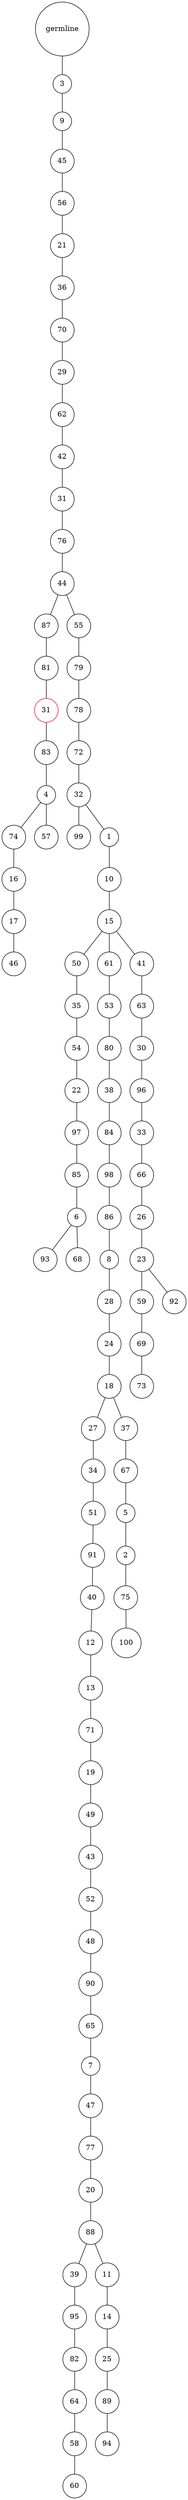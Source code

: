 graph {
	rankdir=UD;
	splines=line;
	node [shape=circle]
	"0x7f86242772b0" [label="germline"];
	"0x7f86242772e0" [label="3"];
	"0x7f86242772b0" -- "0x7f86242772e0" ;
	"0x7f8624277310" [label="9"];
	"0x7f86242772e0" -- "0x7f8624277310" ;
	"0x7f8624277340" [label="45"];
	"0x7f8624277310" -- "0x7f8624277340" ;
	"0x7f8624277370" [label="56"];
	"0x7f8624277340" -- "0x7f8624277370" ;
	"0x7f86242773a0" [label="21"];
	"0x7f8624277370" -- "0x7f86242773a0" ;
	"0x7f86242773d0" [label="36"];
	"0x7f86242773a0" -- "0x7f86242773d0" ;
	"0x7f8624277400" [label="70"];
	"0x7f86242773d0" -- "0x7f8624277400" ;
	"0x7f8624277430" [label="29"];
	"0x7f8624277400" -- "0x7f8624277430" ;
	"0x7f8624277460" [label="62"];
	"0x7f8624277430" -- "0x7f8624277460" ;
	"0x7f8624277490" [label="42"];
	"0x7f8624277460" -- "0x7f8624277490" ;
	"0x7f86242774c0" [label="31"];
	"0x7f8624277490" -- "0x7f86242774c0" ;
	"0x7f86242774f0" [label="76"];
	"0x7f86242774c0" -- "0x7f86242774f0" ;
	"0x7f8624277520" [label="44"];
	"0x7f86242774f0" -- "0x7f8624277520" ;
	"0x7f8624277550" [label="87"];
	"0x7f8624277520" -- "0x7f8624277550" ;
	"0x7f8624277580" [label="81"];
	"0x7f8624277550" -- "0x7f8624277580" ;
	"0x7f86242775b0" [label="31",color="red"];
	"0x7f8624277580" -- "0x7f86242775b0" ;
	"0x7f86242775e0" [label="83"];
	"0x7f86242775b0" -- "0x7f86242775e0" ;
	"0x7f8624277610" [label="4"];
	"0x7f86242775e0" -- "0x7f8624277610" ;
	"0x7f8624277640" [label="74"];
	"0x7f8624277610" -- "0x7f8624277640" ;
	"0x7f8624277670" [label="16"];
	"0x7f8624277640" -- "0x7f8624277670" ;
	"0x7f86242776a0" [label="17"];
	"0x7f8624277670" -- "0x7f86242776a0" ;
	"0x7f86242776d0" [label="46"];
	"0x7f86242776a0" -- "0x7f86242776d0" ;
	"0x7f8624277700" [label="57"];
	"0x7f8624277610" -- "0x7f8624277700" ;
	"0x7f8624277730" [label="55"];
	"0x7f8624277520" -- "0x7f8624277730" ;
	"0x7f8624277760" [label="79"];
	"0x7f8624277730" -- "0x7f8624277760" ;
	"0x7f8624277790" [label="78"];
	"0x7f8624277760" -- "0x7f8624277790" ;
	"0x7f86242777c0" [label="72"];
	"0x7f8624277790" -- "0x7f86242777c0" ;
	"0x7f86242777f0" [label="32"];
	"0x7f86242777c0" -- "0x7f86242777f0" ;
	"0x7f8624277820" [label="99"];
	"0x7f86242777f0" -- "0x7f8624277820" ;
	"0x7f8624277850" [label="1"];
	"0x7f86242777f0" -- "0x7f8624277850" ;
	"0x7f8624277880" [label="10"];
	"0x7f8624277850" -- "0x7f8624277880" ;
	"0x7f86242778b0" [label="15"];
	"0x7f8624277880" -- "0x7f86242778b0" ;
	"0x7f86242778e0" [label="50"];
	"0x7f86242778b0" -- "0x7f86242778e0" ;
	"0x7f8624277910" [label="35"];
	"0x7f86242778e0" -- "0x7f8624277910" ;
	"0x7f8624277940" [label="54"];
	"0x7f8624277910" -- "0x7f8624277940" ;
	"0x7f8624277970" [label="22"];
	"0x7f8624277940" -- "0x7f8624277970" ;
	"0x7f86242779a0" [label="97"];
	"0x7f8624277970" -- "0x7f86242779a0" ;
	"0x7f86242779d0" [label="85"];
	"0x7f86242779a0" -- "0x7f86242779d0" ;
	"0x7f8624277a00" [label="6"];
	"0x7f86242779d0" -- "0x7f8624277a00" ;
	"0x7f8624277a30" [label="93"];
	"0x7f8624277a00" -- "0x7f8624277a30" ;
	"0x7f8624277a60" [label="68"];
	"0x7f8624277a00" -- "0x7f8624277a60" ;
	"0x7f8624277a90" [label="61"];
	"0x7f86242778b0" -- "0x7f8624277a90" ;
	"0x7f8624277ac0" [label="53"];
	"0x7f8624277a90" -- "0x7f8624277ac0" ;
	"0x7f8624277af0" [label="80"];
	"0x7f8624277ac0" -- "0x7f8624277af0" ;
	"0x7f8624277b20" [label="38"];
	"0x7f8624277af0" -- "0x7f8624277b20" ;
	"0x7f8624277b50" [label="84"];
	"0x7f8624277b20" -- "0x7f8624277b50" ;
	"0x7f8624277b80" [label="98"];
	"0x7f8624277b50" -- "0x7f8624277b80" ;
	"0x7f8624277bb0" [label="86"];
	"0x7f8624277b80" -- "0x7f8624277bb0" ;
	"0x7f8624277be0" [label="8"];
	"0x7f8624277bb0" -- "0x7f8624277be0" ;
	"0x7f8624277c10" [label="28"];
	"0x7f8624277be0" -- "0x7f8624277c10" ;
	"0x7f8624277c40" [label="24"];
	"0x7f8624277c10" -- "0x7f8624277c40" ;
	"0x7f8624277c70" [label="18"];
	"0x7f8624277c40" -- "0x7f8624277c70" ;
	"0x7f8624277ca0" [label="27"];
	"0x7f8624277c70" -- "0x7f8624277ca0" ;
	"0x7f8624277cd0" [label="34"];
	"0x7f8624277ca0" -- "0x7f8624277cd0" ;
	"0x7f8624277d00" [label="51"];
	"0x7f8624277cd0" -- "0x7f8624277d00" ;
	"0x7f8624277d30" [label="91"];
	"0x7f8624277d00" -- "0x7f8624277d30" ;
	"0x7f8624277d60" [label="40"];
	"0x7f8624277d30" -- "0x7f8624277d60" ;
	"0x7f8624277d90" [label="12"];
	"0x7f8624277d60" -- "0x7f8624277d90" ;
	"0x7f8624277dc0" [label="13"];
	"0x7f8624277d90" -- "0x7f8624277dc0" ;
	"0x7f8624277df0" [label="71"];
	"0x7f8624277dc0" -- "0x7f8624277df0" ;
	"0x7f8624277e20" [label="19"];
	"0x7f8624277df0" -- "0x7f8624277e20" ;
	"0x7f8624277e50" [label="49"];
	"0x7f8624277e20" -- "0x7f8624277e50" ;
	"0x7f8624277e80" [label="43"];
	"0x7f8624277e50" -- "0x7f8624277e80" ;
	"0x7f8624277eb0" [label="52"];
	"0x7f8624277e80" -- "0x7f8624277eb0" ;
	"0x7f8624277ee0" [label="48"];
	"0x7f8624277eb0" -- "0x7f8624277ee0" ;
	"0x7f8624277f10" [label="90"];
	"0x7f8624277ee0" -- "0x7f8624277f10" ;
	"0x7f8624277f40" [label="65"];
	"0x7f8624277f10" -- "0x7f8624277f40" ;
	"0x7f8624277f70" [label="7"];
	"0x7f8624277f40" -- "0x7f8624277f70" ;
	"0x7f8624277fa0" [label="47"];
	"0x7f8624277f70" -- "0x7f8624277fa0" ;
	"0x7f8624277fd0" [label="77"];
	"0x7f8624277fa0" -- "0x7f8624277fd0" ;
	"0x7f862427a040" [label="20"];
	"0x7f8624277fd0" -- "0x7f862427a040" ;
	"0x7f862427a070" [label="88"];
	"0x7f862427a040" -- "0x7f862427a070" ;
	"0x7f862427a0a0" [label="39"];
	"0x7f862427a070" -- "0x7f862427a0a0" ;
	"0x7f862427a0d0" [label="95"];
	"0x7f862427a0a0" -- "0x7f862427a0d0" ;
	"0x7f862427a100" [label="82"];
	"0x7f862427a0d0" -- "0x7f862427a100" ;
	"0x7f862427a130" [label="64"];
	"0x7f862427a100" -- "0x7f862427a130" ;
	"0x7f862427a160" [label="58"];
	"0x7f862427a130" -- "0x7f862427a160" ;
	"0x7f862427a190" [label="60"];
	"0x7f862427a160" -- "0x7f862427a190" ;
	"0x7f862427a1c0" [label="11"];
	"0x7f862427a070" -- "0x7f862427a1c0" ;
	"0x7f862427a1f0" [label="14"];
	"0x7f862427a1c0" -- "0x7f862427a1f0" ;
	"0x7f862427a220" [label="25"];
	"0x7f862427a1f0" -- "0x7f862427a220" ;
	"0x7f862427a250" [label="89"];
	"0x7f862427a220" -- "0x7f862427a250" ;
	"0x7f862427a280" [label="94"];
	"0x7f862427a250" -- "0x7f862427a280" ;
	"0x7f862427a2b0" [label="37"];
	"0x7f8624277c70" -- "0x7f862427a2b0" ;
	"0x7f862427a2e0" [label="67"];
	"0x7f862427a2b0" -- "0x7f862427a2e0" ;
	"0x7f862427a310" [label="5"];
	"0x7f862427a2e0" -- "0x7f862427a310" ;
	"0x7f862427a340" [label="2"];
	"0x7f862427a310" -- "0x7f862427a340" ;
	"0x7f862427a370" [label="75"];
	"0x7f862427a340" -- "0x7f862427a370" ;
	"0x7f862427a3a0" [label="100"];
	"0x7f862427a370" -- "0x7f862427a3a0" ;
	"0x7f862427a3d0" [label="41"];
	"0x7f86242778b0" -- "0x7f862427a3d0" ;
	"0x7f862427a400" [label="63"];
	"0x7f862427a3d0" -- "0x7f862427a400" ;
	"0x7f862427a430" [label="30"];
	"0x7f862427a400" -- "0x7f862427a430" ;
	"0x7f862427a460" [label="96"];
	"0x7f862427a430" -- "0x7f862427a460" ;
	"0x7f862427a490" [label="33"];
	"0x7f862427a460" -- "0x7f862427a490" ;
	"0x7f862427a4c0" [label="66"];
	"0x7f862427a490" -- "0x7f862427a4c0" ;
	"0x7f862427a4f0" [label="26"];
	"0x7f862427a4c0" -- "0x7f862427a4f0" ;
	"0x7f862427a520" [label="23"];
	"0x7f862427a4f0" -- "0x7f862427a520" ;
	"0x7f862427a550" [label="59"];
	"0x7f862427a520" -- "0x7f862427a550" ;
	"0x7f862427a580" [label="69"];
	"0x7f862427a550" -- "0x7f862427a580" ;
	"0x7f862427a5b0" [label="73"];
	"0x7f862427a580" -- "0x7f862427a5b0" ;
	"0x7f862427a5e0" [label="92"];
	"0x7f862427a520" -- "0x7f862427a5e0" ;
}
